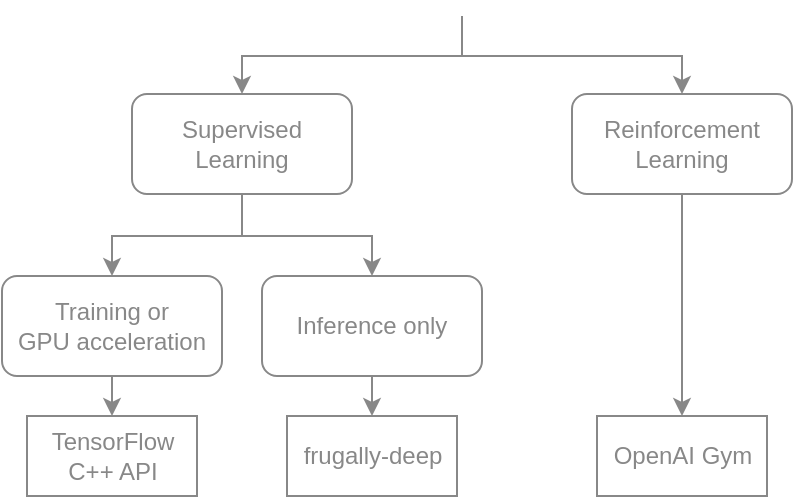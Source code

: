 <mxfile version="22.1.16" type="device">
  <diagram name="Page-1" id="br2YQsI145mMEW97udHo">
    <mxGraphModel dx="988" dy="570" grid="1" gridSize="10" guides="1" tooltips="1" connect="1" arrows="1" fold="1" page="1" pageScale="1" pageWidth="850" pageHeight="1100" math="0" shadow="0">
      <root>
        <mxCell id="0" />
        <mxCell id="1" parent="0" />
        <mxCell id="DoT1bMsHTLIw8_xpTeoz-3" style="edgeStyle=orthogonalEdgeStyle;rounded=0;orthogonalLoop=1;jettySize=auto;html=1;exitX=0.5;exitY=1;exitDx=0;exitDy=0;entryX=0.5;entryY=0;entryDx=0;entryDy=0;strokeColor=#888888;labelBackgroundColor=none;fontColor=#888888;" parent="1" source="DoT1bMsHTLIw8_xpTeoz-1" target="DoT1bMsHTLIw8_xpTeoz-2" edge="1">
          <mxGeometry relative="1" as="geometry" />
        </mxCell>
        <mxCell id="DoT1bMsHTLIw8_xpTeoz-1" value="Reinforcement&lt;br&gt;Learning" style="rounded=1;whiteSpace=wrap;html=1;strokeColor=#888888;labelBackgroundColor=none;fontColor=#888888;fillColor=none;" parent="1" vertex="1">
          <mxGeometry x="325" y="219" width="110" height="50" as="geometry" />
        </mxCell>
        <mxCell id="DoT1bMsHTLIw8_xpTeoz-2" value="OpenAI Gym" style="rounded=0;whiteSpace=wrap;html=1;strokeColor=#888888;labelBackgroundColor=none;fontColor=#888888;fillColor=none;" parent="1" vertex="1">
          <mxGeometry x="337.5" y="380" width="85" height="40" as="geometry" />
        </mxCell>
        <mxCell id="DoT1bMsHTLIw8_xpTeoz-11" style="edgeStyle=orthogonalEdgeStyle;rounded=0;orthogonalLoop=1;jettySize=auto;html=1;exitX=0.5;exitY=1;exitDx=0;exitDy=0;entryX=0.5;entryY=0;entryDx=0;entryDy=0;strokeColor=#888888;labelBackgroundColor=none;fontColor=#888888;" parent="1" source="DoT1bMsHTLIw8_xpTeoz-4" target="DoT1bMsHTLIw8_xpTeoz-5" edge="1">
          <mxGeometry relative="1" as="geometry">
            <Array as="points">
              <mxPoint x="160" y="290" />
              <mxPoint x="95" y="290" />
            </Array>
          </mxGeometry>
        </mxCell>
        <mxCell id="DoT1bMsHTLIw8_xpTeoz-12" style="edgeStyle=orthogonalEdgeStyle;rounded=0;orthogonalLoop=1;jettySize=auto;html=1;exitX=0.5;exitY=1;exitDx=0;exitDy=0;entryX=0.5;entryY=0;entryDx=0;entryDy=0;strokeColor=#888888;labelBackgroundColor=none;fontColor=#888888;" parent="1" source="DoT1bMsHTLIw8_xpTeoz-4" target="DoT1bMsHTLIw8_xpTeoz-6" edge="1">
          <mxGeometry relative="1" as="geometry">
            <Array as="points">
              <mxPoint x="160" y="290" />
              <mxPoint x="225" y="290" />
            </Array>
          </mxGeometry>
        </mxCell>
        <mxCell id="DoT1bMsHTLIw8_xpTeoz-4" value="Supervised&lt;br&gt;Learning" style="rounded=1;whiteSpace=wrap;html=1;strokeColor=#888888;labelBackgroundColor=none;fontColor=#888888;fillColor=none;" parent="1" vertex="1">
          <mxGeometry x="105" y="219" width="110" height="50" as="geometry" />
        </mxCell>
        <mxCell id="DoT1bMsHTLIw8_xpTeoz-13" style="edgeStyle=orthogonalEdgeStyle;rounded=0;orthogonalLoop=1;jettySize=auto;html=1;exitX=0.5;exitY=1;exitDx=0;exitDy=0;entryX=0.5;entryY=0;entryDx=0;entryDy=0;strokeColor=#888888;labelBackgroundColor=none;fontColor=#888888;" parent="1" source="DoT1bMsHTLIw8_xpTeoz-5" target="DoT1bMsHTLIw8_xpTeoz-7" edge="1">
          <mxGeometry relative="1" as="geometry" />
        </mxCell>
        <mxCell id="DoT1bMsHTLIw8_xpTeoz-5" value="Training&amp;nbsp;or&lt;br&gt;GPU acceleration" style="rounded=1;whiteSpace=wrap;html=1;strokeColor=#888888;labelBackgroundColor=none;fontColor=#888888;fillColor=none;" parent="1" vertex="1">
          <mxGeometry x="40" y="310" width="110" height="50" as="geometry" />
        </mxCell>
        <mxCell id="DoT1bMsHTLIw8_xpTeoz-14" style="edgeStyle=orthogonalEdgeStyle;rounded=0;orthogonalLoop=1;jettySize=auto;html=1;exitX=0.5;exitY=1;exitDx=0;exitDy=0;entryX=0.5;entryY=0;entryDx=0;entryDy=0;strokeColor=#888888;labelBackgroundColor=none;fontColor=#888888;" parent="1" source="DoT1bMsHTLIw8_xpTeoz-6" target="DoT1bMsHTLIw8_xpTeoz-8" edge="1">
          <mxGeometry relative="1" as="geometry" />
        </mxCell>
        <mxCell id="DoT1bMsHTLIw8_xpTeoz-6" value="Inference only" style="rounded=1;whiteSpace=wrap;html=1;strokeColor=#888888;labelBackgroundColor=none;fontColor=#888888;fillColor=none;" parent="1" vertex="1">
          <mxGeometry x="170" y="310" width="110" height="50" as="geometry" />
        </mxCell>
        <mxCell id="DoT1bMsHTLIw8_xpTeoz-7" value="TensorFlow&lt;br&gt;C++ API" style="rounded=0;whiteSpace=wrap;html=1;strokeColor=#888888;labelBackgroundColor=none;fontColor=#888888;fillColor=none;" parent="1" vertex="1">
          <mxGeometry x="52.5" y="380" width="85" height="40" as="geometry" />
        </mxCell>
        <mxCell id="DoT1bMsHTLIw8_xpTeoz-8" value="frugally-deep" style="rounded=0;whiteSpace=wrap;html=1;strokeColor=#888888;labelBackgroundColor=none;fontColor=#888888;fillColor=none;" parent="1" vertex="1">
          <mxGeometry x="182.5" y="380" width="85" height="40" as="geometry" />
        </mxCell>
        <mxCell id="DoT1bMsHTLIw8_xpTeoz-9" value="" style="endArrow=classic;html=1;rounded=0;entryX=0.5;entryY=0;entryDx=0;entryDy=0;strokeColor=#888888;labelBackgroundColor=none;fontColor=#888888;" parent="1" target="DoT1bMsHTLIw8_xpTeoz-4" edge="1">
          <mxGeometry width="50" height="50" relative="1" as="geometry">
            <mxPoint x="270" y="180" as="sourcePoint" />
            <mxPoint x="390" y="340" as="targetPoint" />
            <Array as="points">
              <mxPoint x="270" y="200" />
              <mxPoint x="160" y="200" />
            </Array>
          </mxGeometry>
        </mxCell>
        <mxCell id="DoT1bMsHTLIw8_xpTeoz-10" value="" style="endArrow=classic;html=1;rounded=0;entryX=0.5;entryY=0;entryDx=0;entryDy=0;strokeColor=#888888;labelBackgroundColor=none;fontColor=#888888;" parent="1" target="DoT1bMsHTLIw8_xpTeoz-1" edge="1">
          <mxGeometry width="50" height="50" relative="1" as="geometry">
            <mxPoint x="270" y="200" as="sourcePoint" />
            <mxPoint x="360" y="210" as="targetPoint" />
            <Array as="points">
              <mxPoint x="310" y="200" />
              <mxPoint x="380" y="200" />
            </Array>
          </mxGeometry>
        </mxCell>
      </root>
    </mxGraphModel>
  </diagram>
</mxfile>
